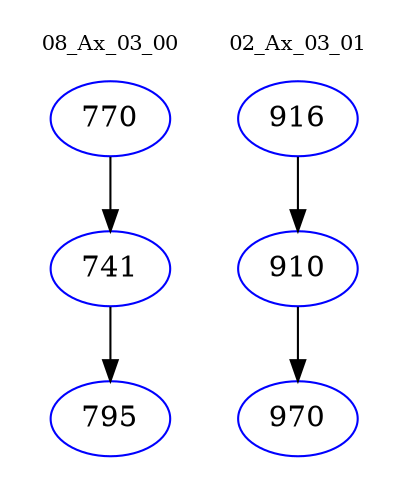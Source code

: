 digraph{
subgraph cluster_0 {
color = white
label = "08_Ax_03_00";
fontsize=10;
T0_770 [label="770", color="blue"]
T0_770 -> T0_741 [color="black"]
T0_741 [label="741", color="blue"]
T0_741 -> T0_795 [color="black"]
T0_795 [label="795", color="blue"]
}
subgraph cluster_1 {
color = white
label = "02_Ax_03_01";
fontsize=10;
T1_916 [label="916", color="blue"]
T1_916 -> T1_910 [color="black"]
T1_910 [label="910", color="blue"]
T1_910 -> T1_970 [color="black"]
T1_970 [label="970", color="blue"]
}
}

